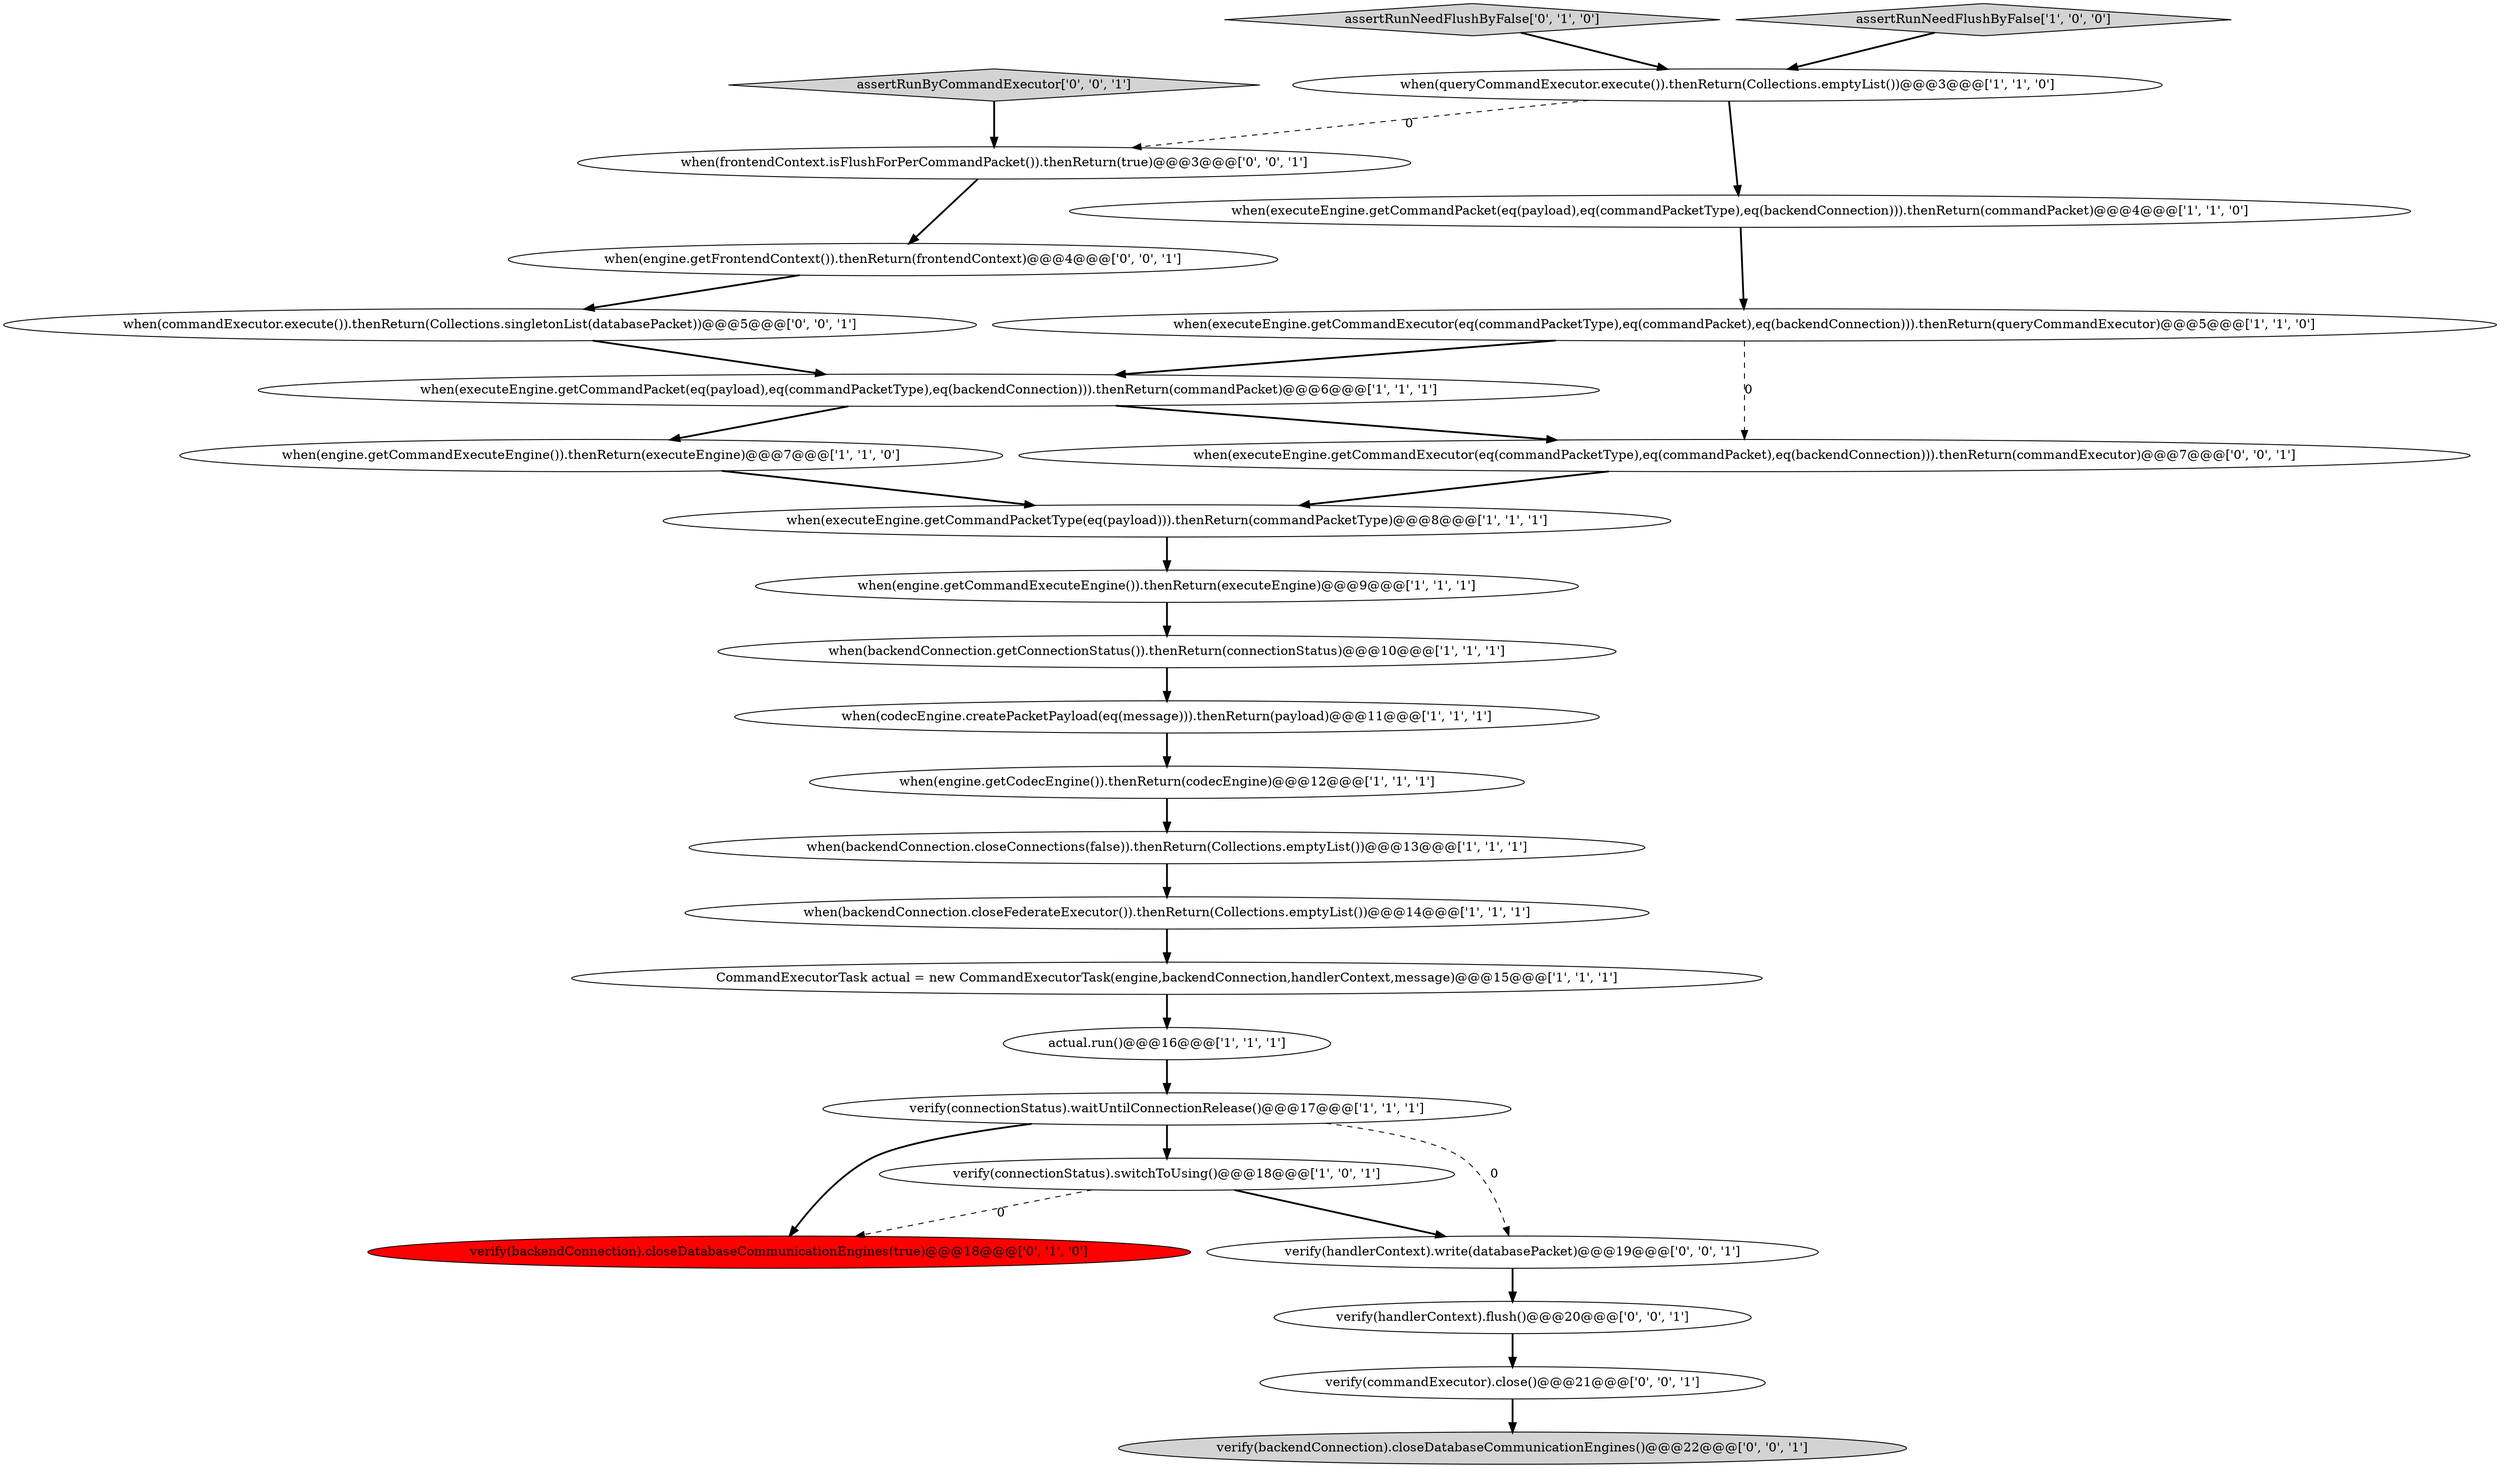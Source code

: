 digraph {
4 [style = filled, label = "verify(connectionStatus).switchToUsing()@@@18@@@['1', '0', '1']", fillcolor = white, shape = ellipse image = "AAA0AAABBB1BBB"];
19 [style = filled, label = "verify(handlerContext).flush()@@@20@@@['0', '0', '1']", fillcolor = white, shape = ellipse image = "AAA0AAABBB3BBB"];
22 [style = filled, label = "verify(commandExecutor).close()@@@21@@@['0', '0', '1']", fillcolor = white, shape = ellipse image = "AAA0AAABBB3BBB"];
26 [style = filled, label = "assertRunByCommandExecutor['0', '0', '1']", fillcolor = lightgray, shape = diamond image = "AAA0AAABBB3BBB"];
5 [style = filled, label = "when(executeEngine.getCommandPacket(eq(payload),eq(commandPacketType),eq(backendConnection))).thenReturn(commandPacket)@@@6@@@['1', '1', '1']", fillcolor = white, shape = ellipse image = "AAA0AAABBB1BBB"];
25 [style = filled, label = "when(executeEngine.getCommandExecutor(eq(commandPacketType),eq(commandPacket),eq(backendConnection))).thenReturn(commandExecutor)@@@7@@@['0', '0', '1']", fillcolor = white, shape = ellipse image = "AAA0AAABBB3BBB"];
10 [style = filled, label = "when(executeEngine.getCommandPacket(eq(payload),eq(commandPacketType),eq(backendConnection))).thenReturn(commandPacket)@@@4@@@['1', '1', '0']", fillcolor = white, shape = ellipse image = "AAA0AAABBB1BBB"];
11 [style = filled, label = "when(engine.getCommandExecuteEngine()).thenReturn(executeEngine)@@@7@@@['1', '1', '0']", fillcolor = white, shape = ellipse image = "AAA0AAABBB1BBB"];
1 [style = filled, label = "when(executeEngine.getCommandPacketType(eq(payload))).thenReturn(commandPacketType)@@@8@@@['1', '1', '1']", fillcolor = white, shape = ellipse image = "AAA0AAABBB1BBB"];
3 [style = filled, label = "when(codecEngine.createPacketPayload(eq(message))).thenReturn(payload)@@@11@@@['1', '1', '1']", fillcolor = white, shape = ellipse image = "AAA0AAABBB1BBB"];
15 [style = filled, label = "when(backendConnection.closeConnections(false)).thenReturn(Collections.emptyList())@@@13@@@['1', '1', '1']", fillcolor = white, shape = ellipse image = "AAA0AAABBB1BBB"];
17 [style = filled, label = "verify(backendConnection).closeDatabaseCommunicationEngines(true)@@@18@@@['0', '1', '0']", fillcolor = red, shape = ellipse image = "AAA1AAABBB2BBB"];
16 [style = filled, label = "CommandExecutorTask actual = new CommandExecutorTask(engine,backendConnection,handlerContext,message)@@@15@@@['1', '1', '1']", fillcolor = white, shape = ellipse image = "AAA0AAABBB1BBB"];
12 [style = filled, label = "when(backendConnection.closeFederateExecutor()).thenReturn(Collections.emptyList())@@@14@@@['1', '1', '1']", fillcolor = white, shape = ellipse image = "AAA0AAABBB1BBB"];
0 [style = filled, label = "when(backendConnection.getConnectionStatus()).thenReturn(connectionStatus)@@@10@@@['1', '1', '1']", fillcolor = white, shape = ellipse image = "AAA0AAABBB1BBB"];
7 [style = filled, label = "when(engine.getCommandExecuteEngine()).thenReturn(executeEngine)@@@9@@@['1', '1', '1']", fillcolor = white, shape = ellipse image = "AAA0AAABBB1BBB"];
9 [style = filled, label = "when(engine.getCodecEngine()).thenReturn(codecEngine)@@@12@@@['1', '1', '1']", fillcolor = white, shape = ellipse image = "AAA0AAABBB1BBB"];
2 [style = filled, label = "when(queryCommandExecutor.execute()).thenReturn(Collections.emptyList())@@@3@@@['1', '1', '0']", fillcolor = white, shape = ellipse image = "AAA0AAABBB1BBB"];
18 [style = filled, label = "assertRunNeedFlushByFalse['0', '1', '0']", fillcolor = lightgray, shape = diamond image = "AAA0AAABBB2BBB"];
8 [style = filled, label = "assertRunNeedFlushByFalse['1', '0', '0']", fillcolor = lightgray, shape = diamond image = "AAA0AAABBB1BBB"];
13 [style = filled, label = "actual.run()@@@16@@@['1', '1', '1']", fillcolor = white, shape = ellipse image = "AAA0AAABBB1BBB"];
20 [style = filled, label = "when(commandExecutor.execute()).thenReturn(Collections.singletonList(databasePacket))@@@5@@@['0', '0', '1']", fillcolor = white, shape = ellipse image = "AAA0AAABBB3BBB"];
27 [style = filled, label = "when(frontendContext.isFlushForPerCommandPacket()).thenReturn(true)@@@3@@@['0', '0', '1']", fillcolor = white, shape = ellipse image = "AAA0AAABBB3BBB"];
23 [style = filled, label = "verify(backendConnection).closeDatabaseCommunicationEngines()@@@22@@@['0', '0', '1']", fillcolor = lightgray, shape = ellipse image = "AAA0AAABBB3BBB"];
6 [style = filled, label = "verify(connectionStatus).waitUntilConnectionRelease()@@@17@@@['1', '1', '1']", fillcolor = white, shape = ellipse image = "AAA0AAABBB1BBB"];
24 [style = filled, label = "verify(handlerContext).write(databasePacket)@@@19@@@['0', '0', '1']", fillcolor = white, shape = ellipse image = "AAA0AAABBB3BBB"];
21 [style = filled, label = "when(engine.getFrontendContext()).thenReturn(frontendContext)@@@4@@@['0', '0', '1']", fillcolor = white, shape = ellipse image = "AAA0AAABBB3BBB"];
14 [style = filled, label = "when(executeEngine.getCommandExecutor(eq(commandPacketType),eq(commandPacket),eq(backendConnection))).thenReturn(queryCommandExecutor)@@@5@@@['1', '1', '0']", fillcolor = white, shape = ellipse image = "AAA0AAABBB1BBB"];
0->3 [style = bold, label=""];
6->17 [style = bold, label=""];
16->13 [style = bold, label=""];
25->1 [style = bold, label=""];
4->24 [style = bold, label=""];
24->19 [style = bold, label=""];
4->17 [style = dashed, label="0"];
10->14 [style = bold, label=""];
11->1 [style = bold, label=""];
14->25 [style = dashed, label="0"];
2->27 [style = dashed, label="0"];
7->0 [style = bold, label=""];
12->16 [style = bold, label=""];
18->2 [style = bold, label=""];
2->10 [style = bold, label=""];
1->7 [style = bold, label=""];
22->23 [style = bold, label=""];
5->25 [style = bold, label=""];
20->5 [style = bold, label=""];
3->9 [style = bold, label=""];
6->4 [style = bold, label=""];
26->27 [style = bold, label=""];
21->20 [style = bold, label=""];
8->2 [style = bold, label=""];
9->15 [style = bold, label=""];
6->24 [style = dashed, label="0"];
5->11 [style = bold, label=""];
15->12 [style = bold, label=""];
13->6 [style = bold, label=""];
27->21 [style = bold, label=""];
19->22 [style = bold, label=""];
14->5 [style = bold, label=""];
}
